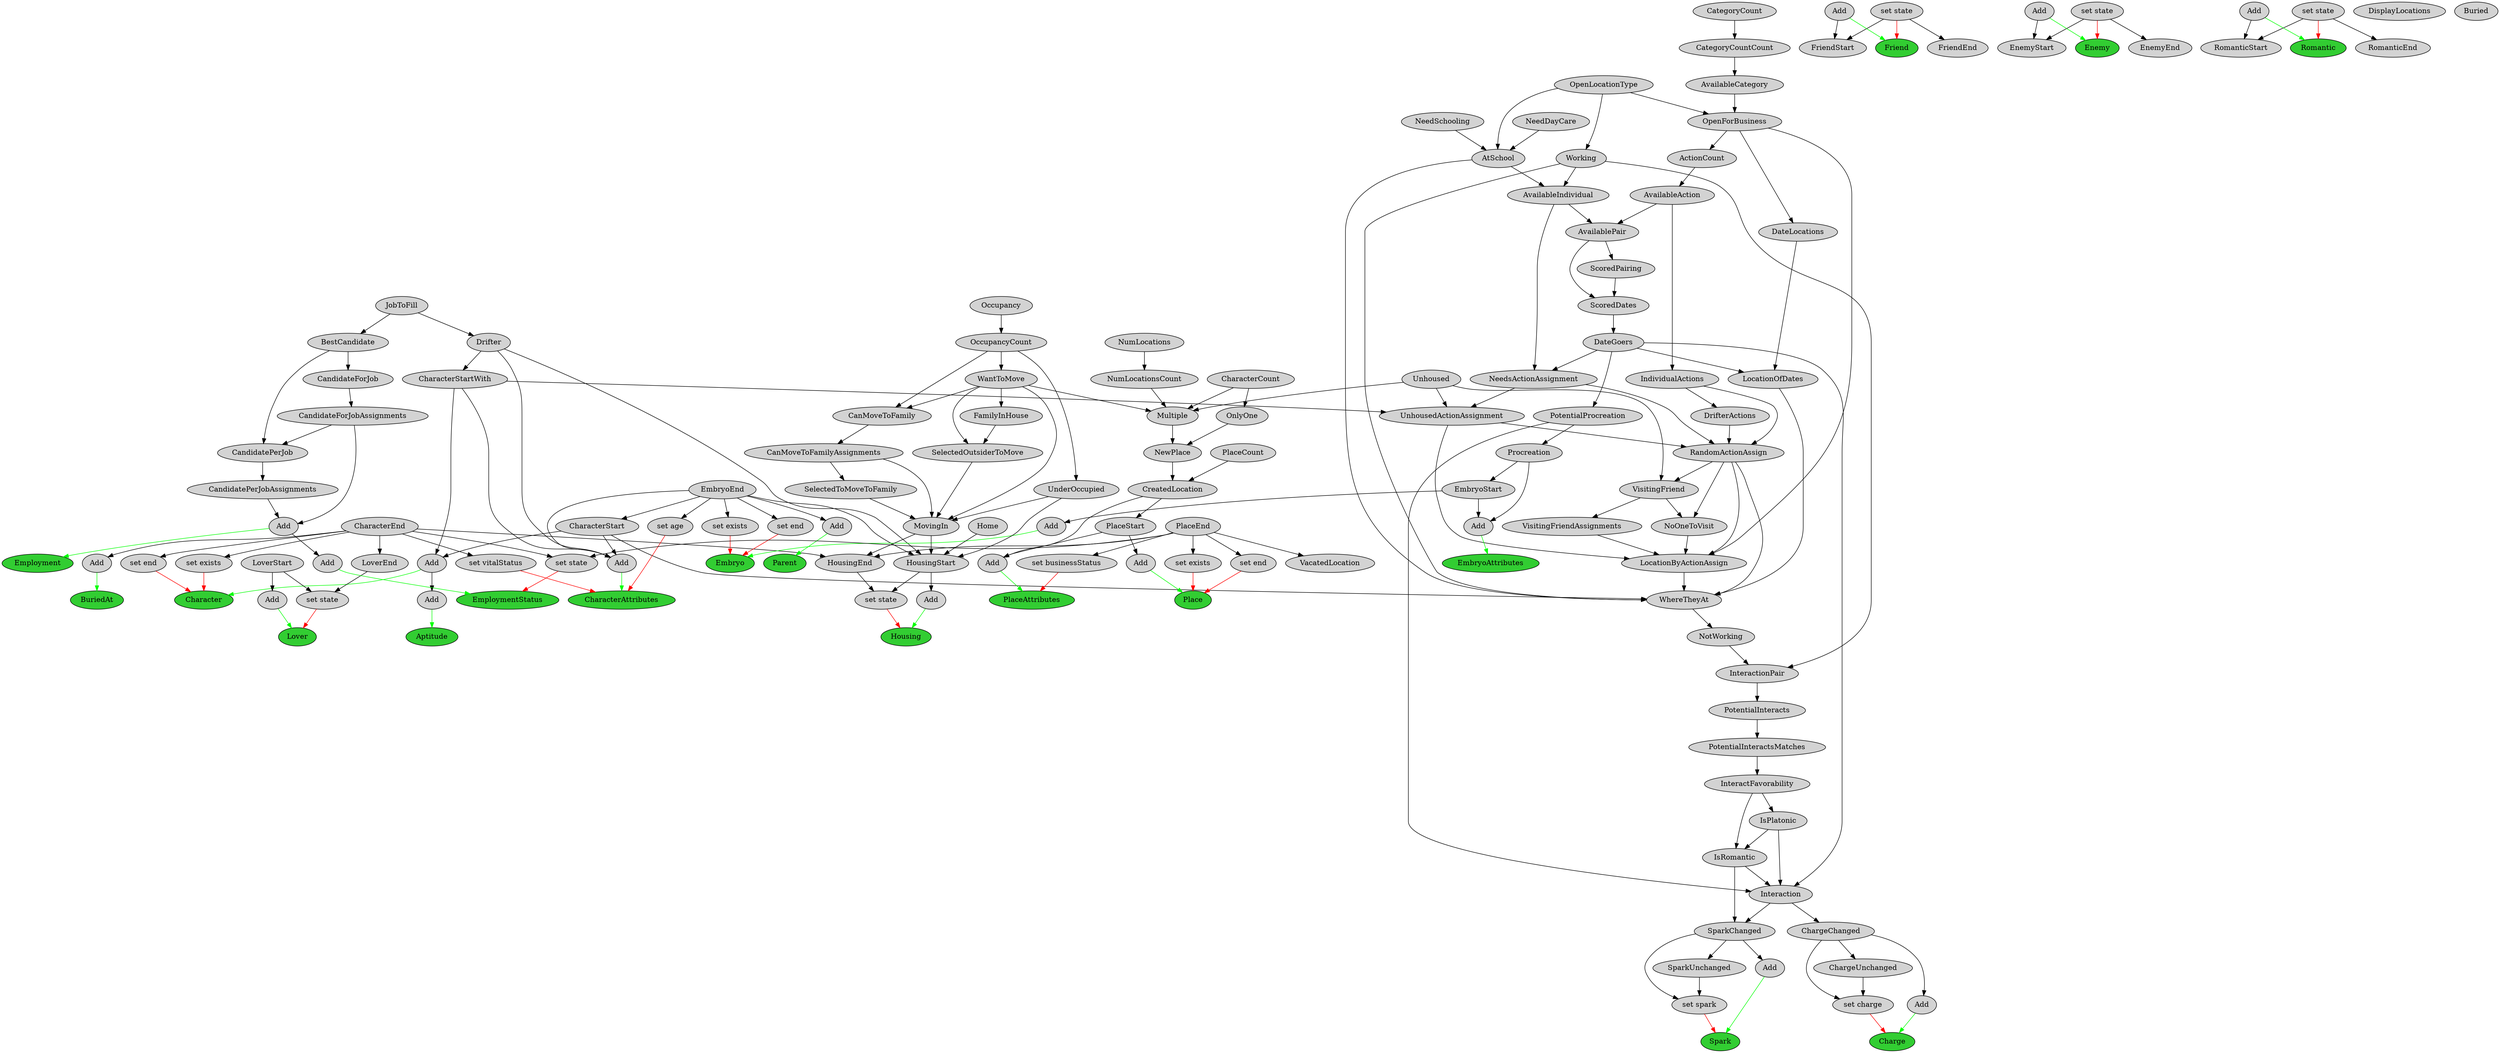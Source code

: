 digraph {
splines=true
node [ style="filled"]
v0 [ label = "Character" fillcolor="limegreen"];
v1 [ label = "set end"];
v2 [ label = "CharacterEnd" rank="min"];
v3 [ label = "set exists"];
v4 [ label = "Add"];
v5 [ label = "CharacterStart"];
v6 [ label = "EmbryoEnd" rank="min"];
v7 [ label = "CharacterStartWith"];
v8 [ label = "Drifter"];
v9 [ label = "JobToFill" rank="min"];
v10 [ label = "CharacterAttributes" fillcolor="limegreen"];
v11 [ label = "set vitalStatus"];
v12 [ label = "set age"];
v13 [ label = "Add"];
v14 [ label = "CharacterCount" rank="min"];
v15 [ label = "Aptitude" fillcolor="limegreen"];
v16 [ label = "Add"];
v17 [ label = "Charge" fillcolor="limegreen"];
v18 [ label = "set charge"];
v19 [ label = "ChargeChanged"];
v20 [ label = "Interaction"];
v21 [ label = "IsPlatonic"];
v22 [ label = "InteractFavorability"];
v23 [ label = "PotentialInteractsMatches"];
v24 [ label = "PotentialInteracts"];
v25 [ label = "InteractionPair"];
v26 [ label = "NotWorking"];
v27 [ label = "WhereTheyAt"];
v28 [ label = "AtSchool"];
v29 [ label = "OpenLocationType" rank="min"];
v30 [ label = "NeedDayCare" rank="min"];
v31 [ label = "NeedSchooling" rank="min"];
v32 [ label = "Working"];
v33 [ label = "LocationOfDates"];
v34 [ label = "DateLocations"];
v35 [ label = "OpenForBusiness"];
v36 [ label = "AvailableCategory"];
v37 [ label = "CategoryCountCount"];
v38 [ label = "CategoryCount" rank="min"];
v39 [ label = "DateGoers"];
v40 [ label = "ScoredDates"];
v41 [ label = "ScoredPairing"];
v42 [ label = "AvailablePair"];
v43 [ label = "AvailableAction"];
v44 [ label = "ActionCount"];
v45 [ label = "AvailableIndividual"];
v46 [ label = "RandomActionAssign"];
v47 [ label = "UnhousedActionAssignment"];
v48 [ label = "NeedsActionAssignment"];
v49 [ label = "Unhoused" rank="min"];
v50 [ label = "IndividualActions"];
v51 [ label = "DrifterActions"];
v52 [ label = "LocationByActionAssign"];
v53 [ label = "NoOneToVisit"];
v54 [ label = "VisitingFriend"];
v55 [ label = "VisitingFriendAssignments"];
v56 [ label = "IsRomantic"];
v57 [ label = "PotentialProcreation"];
v58 [ label = "ChargeUnchanged"];
v59 [ label = "Add"];
v60 [ label = "Friend" fillcolor="limegreen"];
v61 [ label = "set state" rank="min"];
v62 [ label = "Add" rank="min"];
v63 [ label = "FriendStart"];
v64 [ label = "FriendEnd"];
v65 [ label = "Enemy" fillcolor="limegreen"];
v66 [ label = "set state" rank="min"];
v67 [ label = "Add" rank="min"];
v68 [ label = "EnemyStart"];
v69 [ label = "EnemyEnd"];
v70 [ label = "Spark" fillcolor="limegreen"];
v71 [ label = "set spark"];
v72 [ label = "SparkChanged"];
v73 [ label = "SparkUnchanged"];
v74 [ label = "Add"];
v75 [ label = "Romantic" fillcolor="limegreen"];
v76 [ label = "set state" rank="min"];
v77 [ label = "Add" rank="min"];
v78 [ label = "RomanticStart"];
v79 [ label = "RomanticEnd"];
v80 [ label = "Lover" fillcolor="limegreen"];
v81 [ label = "set state"];
v82 [ label = "LoverEnd"];
v83 [ label = "LoverStart" rank="min"];
v84 [ label = "Add"];
v85 [ label = "Parent" fillcolor="limegreen"];
v86 [ label = "Add"];
v87 [ label = "Embryo" fillcolor="limegreen"];
v88 [ label = "set end"];
v89 [ label = "set exists"];
v90 [ label = "Add"];
v91 [ label = "EmbryoStart"];
v92 [ label = "Procreation"];
v93 [ label = "EmbryoAttributes" fillcolor="limegreen"];
v94 [ label = "Add"];
v95 [ label = "Place" fillcolor="limegreen"];
v96 [ label = "set end"];
v97 [ label = "PlaceEnd" rank="min"];
v98 [ label = "set exists"];
v99 [ label = "Add"];
v100 [ label = "PlaceStart"];
v101 [ label = "CreatedLocation"];
v102 [ label = "NewPlace"];
v103 [ label = "OnlyOne"];
v104 [ label = "Multiple"];
v105 [ label = "WantToMove"];
v106 [ label = "OccupancyCount"];
v107 [ label = "Occupancy" rank="min"];
v108 [ label = "NumLocationsCount"];
v109 [ label = "NumLocations" rank="min"];
v110 [ label = "PlaceCount" rank="min"];
v111 [ label = "PlaceAttributes" fillcolor="limegreen"];
v112 [ label = "set businessStatus"];
v113 [ label = "Add"];
v114 [ label = "VacatedLocation"];
v115 [ label = "DisplayLocations" rank="min"];
v116 [ label = "Housing" fillcolor="limegreen"];
v117 [ label = "set state"];
v118 [ label = "HousingEnd"];
v119 [ label = "MovingIn"];
v120 [ label = "SelectedToMoveToFamily"];
v121 [ label = "CanMoveToFamilyAssignments"];
v122 [ label = "CanMoveToFamily"];
v123 [ label = "SelectedOutsiderToMove"];
v124 [ label = "FamilyInHouse"];
v125 [ label = "UnderOccupied"];
v126 [ label = "HousingStart"];
v127 [ label = "Home" rank="min"];
v128 [ label = "Add"];
v129 [ label = "BuriedAt" fillcolor="limegreen"];
v130 [ label = "Add"];
v131 [ label = "Buried" rank="min"];
v132 [ label = "Employment" fillcolor="limegreen"];
v133 [ label = "Add"];
v134 [ label = "CandidatePerJobAssignments"];
v135 [ label = "CandidatePerJob"];
v136 [ label = "CandidateForJobAssignments"];
v137 [ label = "CandidateForJob"];
v138 [ label = "BestCandidate"];
v139 [ label = "EmploymentStatus" fillcolor="limegreen"];
v140 [ label = "set state"];
v141 [ label = "Add"];
v1 -> v0 [ color="red" ]
v2 -> v1
v3 -> v0 [ color="red" ]
v2 -> v3
v4 -> v0 [ color="green" ]
v5 -> v4
v6 -> v5
v7 -> v4
v8 -> v7
v9 -> v8
v11 -> v10 [ color="red" ]
v2 -> v11
v12 -> v10 [ color="red" ]
v6 -> v12
v13 -> v10 [ color="green" ]
v7 -> v13
v8 -> v13
v5 -> v13
v6 -> v13
v16 -> v15 [ color="green" ]
v4 -> v16
v18 -> v17 [ color="red" ]
v19 -> v18
v20 -> v19
v21 -> v20
v22 -> v21
v23 -> v22
v24 -> v23
v25 -> v24
v26 -> v25
v27 -> v26
v28 -> v27
v29 -> v28
v30 -> v28
v31 -> v28
v32 -> v27
v29 -> v32
v33 -> v27
v34 -> v33
v35 -> v34
v36 -> v35
v37 -> v36
v38 -> v37
v29 -> v35
v39 -> v33
v40 -> v39
v41 -> v40
v42 -> v41
v43 -> v42
v44 -> v43
v35 -> v44
v45 -> v42
v32 -> v45
v28 -> v45
v42 -> v40
v46 -> v27
v47 -> v46
v48 -> v47
v39 -> v48
v45 -> v48
v49 -> v47
v7 -> v47
v50 -> v46
v43 -> v50
v48 -> v46
v51 -> v46
v50 -> v51
v52 -> v27
v46 -> v52
v53 -> v52
v54 -> v53
v49 -> v54
v46 -> v54
v46 -> v53
v55 -> v52
v54 -> v55
v47 -> v52
v35 -> v52
v5 -> v27
v32 -> v25
v56 -> v20
v21 -> v56
v22 -> v56
v39 -> v20
v57 -> v20
v39 -> v57
v58 -> v18
v19 -> v58
v59 -> v17 [ color="green" ]
v19 -> v59
v61 -> v60 [ color="red" ]
v62 -> v60 [ color="green" ]
v62 -> v63
v61 -> v63
v61 -> v64
v66 -> v65 [ color="red" ]
v67 -> v65 [ color="green" ]
v67 -> v68
v66 -> v68
v66 -> v69
v71 -> v70 [ color="red" ]
v72 -> v71
v20 -> v72
v56 -> v72
v73 -> v71
v72 -> v73
v74 -> v70 [ color="green" ]
v72 -> v74
v76 -> v75 [ color="red" ]
v77 -> v75 [ color="green" ]
v77 -> v78
v76 -> v78
v76 -> v79
v81 -> v80 [ color="red" ]
v82 -> v81
v2 -> v82
v83 -> v81
v84 -> v80 [ color="green" ]
v83 -> v84
v86 -> v85 [ color="green" ]
v6 -> v86
v88 -> v87 [ color="red" ]
v6 -> v88
v89 -> v87 [ color="red" ]
v6 -> v89
v90 -> v87 [ color="green" ]
v91 -> v90
v92 -> v91
v57 -> v92
v94 -> v93 [ color="green" ]
v91 -> v94
v92 -> v94
v96 -> v95 [ color="red" ]
v97 -> v96
v98 -> v95 [ color="red" ]
v97 -> v98
v99 -> v95 [ color="green" ]
v100 -> v99
v101 -> v100
v102 -> v101
v103 -> v102
v14 -> v103
v104 -> v102
v105 -> v104
v106 -> v105
v107 -> v106
v49 -> v104
v108 -> v104
v109 -> v108
v14 -> v104
v110 -> v101
v112 -> v111 [ color="red" ]
v97 -> v112
v113 -> v111 [ color="green" ]
v100 -> v113
v101 -> v113
v97 -> v114
v117 -> v116 [ color="red" ]
v118 -> v117
v2 -> v118
v97 -> v118
v119 -> v118
v120 -> v119
v121 -> v120
v122 -> v121
v105 -> v122
v106 -> v122
v121 -> v119
v123 -> v119
v124 -> v123
v105 -> v124
v105 -> v123
v125 -> v119
v106 -> v125
v105 -> v119
v126 -> v117
v6 -> v126
v127 -> v126
v125 -> v126
v8 -> v126
v119 -> v126
v128 -> v116 [ color="green" ]
v126 -> v128
v130 -> v129 [ color="green" ]
v2 -> v130
v133 -> v132 [ color="green" ]
v134 -> v133
v135 -> v134
v136 -> v135
v137 -> v136
v138 -> v137
v9 -> v138
v138 -> v135
v136 -> v133
v140 -> v139 [ color="red" ]
v2 -> v140
v97 -> v140
v141 -> v139 [ color="green" ]
v133 -> v141
}
